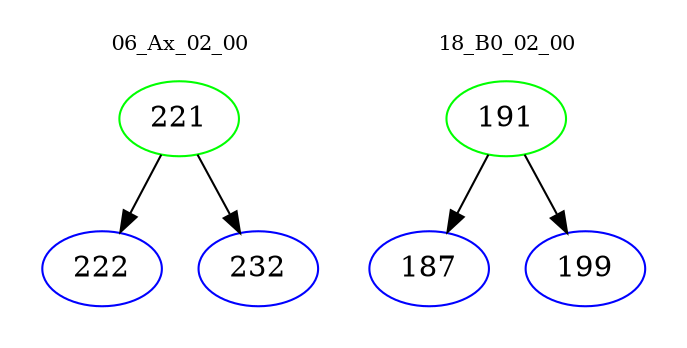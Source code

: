 digraph{
subgraph cluster_0 {
color = white
label = "06_Ax_02_00";
fontsize=10;
T0_221 [label="221", color="green"]
T0_221 -> T0_222 [color="black"]
T0_222 [label="222", color="blue"]
T0_221 -> T0_232 [color="black"]
T0_232 [label="232", color="blue"]
}
subgraph cluster_1 {
color = white
label = "18_B0_02_00";
fontsize=10;
T1_191 [label="191", color="green"]
T1_191 -> T1_187 [color="black"]
T1_187 [label="187", color="blue"]
T1_191 -> T1_199 [color="black"]
T1_199 [label="199", color="blue"]
}
}
